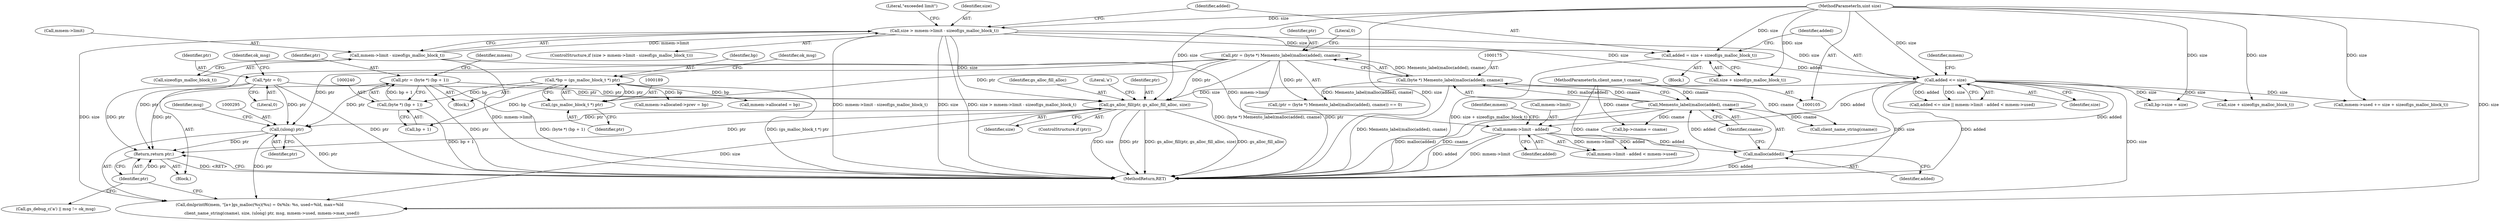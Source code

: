 digraph "0_moodle_0c0b0859ae1aba64861599f0e7f74f143f305932@pointer" {
"1000304" [label="(Return,return ptr;)"];
"1000305" [label="(Identifier,ptr)"];
"1000294" [label="(Call,(ulong) ptr)"];
"1000237" [label="(Call,ptr = (byte *) (bp + 1))"];
"1000239" [label="(Call,(byte *) (bp + 1))"];
"1000186" [label="(Call,*bp = (gs_malloc_block_t *) ptr)"];
"1000188" [label="(Call,(gs_malloc_block_t *) ptr)"];
"1000172" [label="(Call,ptr = (byte *) Memento_label(malloc(added), cname))"];
"1000174" [label="(Call,(byte *) Memento_label(malloc(added), cname))"];
"1000176" [label="(Call,Memento_label(malloc(added), cname))"];
"1000177" [label="(Call,malloc(added))"];
"1000155" [label="(Call,added <= size)"];
"1000147" [label="(Call,added = size + sizeof(gs_malloc_block_t))"];
"1000133" [label="(Call,size > mmem->limit - sizeof(gs_malloc_block_t))"];
"1000107" [label="(MethodParameterIn,uint size)"];
"1000135" [label="(Call,mmem->limit - sizeof(gs_malloc_block_t))"];
"1000159" [label="(Call,mmem->limit - added)"];
"1000108" [label="(MethodParameterIn,client_name_t cname)"];
"1000117" [label="(Call,*ptr = 0)"];
"1000277" [label="(Call,gs_alloc_fill(ptr, gs_alloc_fill_alloc, size))"];
"1000227" [label="(Call,bp->cname = cname)"];
"1000173" [label="(Identifier,ptr)"];
"1000294" [label="(Call,(ulong) ptr)"];
"1000190" [label="(Identifier,ptr)"];
"1000288" [label="(Call,dmlprintf6(mem, \"[a+]gs_malloc(%s)(%u) = 0x%lx: %s, used=%ld, max=%ld\n\",\n                   client_name_string(cname), size, (ulong) ptr, msg, mmem->used, mmem->max_used))"];
"1000161" [label="(Identifier,mmem)"];
"1000177" [label="(Call,malloc(added))"];
"1000241" [label="(Call,bp + 1)"];
"1000133" [label="(Call,size > mmem->limit - sizeof(gs_malloc_block_t))"];
"1000143" [label="(Literal,\"exceeded limit\")"];
"1000192" [label="(Identifier,ok_msg)"];
"1000239" [label="(Call,(byte *) (bp + 1))"];
"1000156" [label="(Identifier,added)"];
"1000275" [label="(ControlStructure,if (ptr))"];
"1000280" [label="(Identifier,size)"];
"1000279" [label="(Identifier,gs_alloc_fill_alloc)"];
"1000291" [label="(Call,client_name_string(cname))"];
"1000277" [label="(Call,gs_alloc_fill(ptr, gs_alloc_fill_alloc, size))"];
"1000186" [label="(Call,*bp = (gs_malloc_block_t *) ptr)"];
"1000184" [label="(Block,)"];
"1000134" [label="(Identifier,size)"];
"1000118" [label="(Identifier,ptr)"];
"1000296" [label="(Identifier,ptr)"];
"1000155" [label="(Call,added <= size)"];
"1000119" [label="(Literal,0)"];
"1000174" [label="(Call,(byte *) Memento_label(malloc(added), cname))"];
"1000159" [label="(Call,mmem->limit - added)"];
"1000187" [label="(Identifier,bp)"];
"1000171" [label="(Call,(ptr = (byte *) Memento_label(malloc(added), cname)) == 0)"];
"1000145" [label="(Block,)"];
"1000157" [label="(Identifier,size)"];
"1000108" [label="(MethodParameterIn,client_name_t cname)"];
"1000197" [label="(Call,mmem->allocated->prev = bp)"];
"1000178" [label="(Identifier,added)"];
"1000248" [label="(Call,size + sizeof(gs_malloc_block_t))"];
"1000117" [label="(Call,*ptr = 0)"];
"1000244" [label="(Call,mmem->used += size + sizeof(gs_malloc_block_t))"];
"1000176" [label="(Call,Memento_label(malloc(added), cname))"];
"1000107" [label="(MethodParameterIn,uint size)"];
"1000135" [label="(Call,mmem->limit - sizeof(gs_malloc_block_t))"];
"1000306" [label="(MethodReturn,RET)"];
"1000139" [label="(Call,sizeof(gs_malloc_block_t))"];
"1000284" [label="(Literal,'a')"];
"1000282" [label="(Call,gs_debug_c('a') || msg != ok_msg)"];
"1000237" [label="(Call,ptr = (byte *) (bp + 1))"];
"1000158" [label="(Call,mmem->limit - added < mmem->used)"];
"1000148" [label="(Identifier,added)"];
"1000180" [label="(Literal,0)"];
"1000149" [label="(Call,size + sizeof(gs_malloc_block_t))"];
"1000297" [label="(Identifier,msg)"];
"1000238" [label="(Identifier,ptr)"];
"1000163" [label="(Identifier,added)"];
"1000109" [label="(Block,)"];
"1000132" [label="(ControlStructure,if (size > mmem->limit - sizeof(gs_malloc_block_t)))"];
"1000232" [label="(Call,mmem->allocated = bp)"];
"1000304" [label="(Return,return ptr;)"];
"1000154" [label="(Call,added <= size || mmem->limit - added < mmem->used)"];
"1000122" [label="(Identifier,ok_msg)"];
"1000305" [label="(Identifier,ptr)"];
"1000172" [label="(Call,ptr = (byte *) Memento_label(malloc(added), cname))"];
"1000188" [label="(Call,(gs_malloc_block_t *) ptr)"];
"1000246" [label="(Identifier,mmem)"];
"1000179" [label="(Identifier,cname)"];
"1000147" [label="(Call,added = size + sizeof(gs_malloc_block_t))"];
"1000216" [label="(Call,bp->size = size)"];
"1000160" [label="(Call,mmem->limit)"];
"1000278" [label="(Identifier,ptr)"];
"1000165" [label="(Identifier,mmem)"];
"1000136" [label="(Call,mmem->limit)"];
"1000304" -> "1000109"  [label="AST: "];
"1000304" -> "1000305"  [label="CFG: "];
"1000305" -> "1000304"  [label="AST: "];
"1000306" -> "1000304"  [label="CFG: "];
"1000304" -> "1000306"  [label="DDG: <RET>"];
"1000305" -> "1000304"  [label="DDG: ptr"];
"1000294" -> "1000304"  [label="DDG: ptr"];
"1000237" -> "1000304"  [label="DDG: ptr"];
"1000172" -> "1000304"  [label="DDG: ptr"];
"1000117" -> "1000304"  [label="DDG: ptr"];
"1000277" -> "1000304"  [label="DDG: ptr"];
"1000305" -> "1000288"  [label="CFG: "];
"1000305" -> "1000282"  [label="CFG: "];
"1000294" -> "1000288"  [label="AST: "];
"1000294" -> "1000296"  [label="CFG: "];
"1000295" -> "1000294"  [label="AST: "];
"1000296" -> "1000294"  [label="AST: "];
"1000297" -> "1000294"  [label="CFG: "];
"1000294" -> "1000306"  [label="DDG: ptr"];
"1000294" -> "1000288"  [label="DDG: ptr"];
"1000237" -> "1000294"  [label="DDG: ptr"];
"1000172" -> "1000294"  [label="DDG: ptr"];
"1000117" -> "1000294"  [label="DDG: ptr"];
"1000277" -> "1000294"  [label="DDG: ptr"];
"1000237" -> "1000184"  [label="AST: "];
"1000237" -> "1000239"  [label="CFG: "];
"1000238" -> "1000237"  [label="AST: "];
"1000239" -> "1000237"  [label="AST: "];
"1000246" -> "1000237"  [label="CFG: "];
"1000237" -> "1000306"  [label="DDG: (byte *) (bp + 1)"];
"1000237" -> "1000306"  [label="DDG: ptr"];
"1000239" -> "1000237"  [label="DDG: bp + 1"];
"1000237" -> "1000277"  [label="DDG: ptr"];
"1000239" -> "1000241"  [label="CFG: "];
"1000240" -> "1000239"  [label="AST: "];
"1000241" -> "1000239"  [label="AST: "];
"1000239" -> "1000306"  [label="DDG: bp + 1"];
"1000186" -> "1000239"  [label="DDG: bp"];
"1000186" -> "1000184"  [label="AST: "];
"1000186" -> "1000188"  [label="CFG: "];
"1000187" -> "1000186"  [label="AST: "];
"1000188" -> "1000186"  [label="AST: "];
"1000192" -> "1000186"  [label="CFG: "];
"1000186" -> "1000306"  [label="DDG: (gs_malloc_block_t *) ptr"];
"1000188" -> "1000186"  [label="DDG: ptr"];
"1000186" -> "1000197"  [label="DDG: bp"];
"1000186" -> "1000232"  [label="DDG: bp"];
"1000186" -> "1000241"  [label="DDG: bp"];
"1000188" -> "1000190"  [label="CFG: "];
"1000189" -> "1000188"  [label="AST: "];
"1000190" -> "1000188"  [label="AST: "];
"1000172" -> "1000188"  [label="DDG: ptr"];
"1000172" -> "1000171"  [label="AST: "];
"1000172" -> "1000174"  [label="CFG: "];
"1000173" -> "1000172"  [label="AST: "];
"1000174" -> "1000172"  [label="AST: "];
"1000180" -> "1000172"  [label="CFG: "];
"1000172" -> "1000306"  [label="DDG: ptr"];
"1000172" -> "1000306"  [label="DDG: (byte *) Memento_label(malloc(added), cname)"];
"1000172" -> "1000171"  [label="DDG: ptr"];
"1000174" -> "1000172"  [label="DDG: Memento_label(malloc(added), cname)"];
"1000172" -> "1000277"  [label="DDG: ptr"];
"1000174" -> "1000176"  [label="CFG: "];
"1000175" -> "1000174"  [label="AST: "];
"1000176" -> "1000174"  [label="AST: "];
"1000174" -> "1000306"  [label="DDG: Memento_label(malloc(added), cname)"];
"1000174" -> "1000171"  [label="DDG: Memento_label(malloc(added), cname)"];
"1000176" -> "1000174"  [label="DDG: malloc(added)"];
"1000176" -> "1000174"  [label="DDG: cname"];
"1000176" -> "1000179"  [label="CFG: "];
"1000177" -> "1000176"  [label="AST: "];
"1000179" -> "1000176"  [label="AST: "];
"1000176" -> "1000306"  [label="DDG: cname"];
"1000176" -> "1000306"  [label="DDG: malloc(added)"];
"1000177" -> "1000176"  [label="DDG: added"];
"1000108" -> "1000176"  [label="DDG: cname"];
"1000176" -> "1000227"  [label="DDG: cname"];
"1000176" -> "1000291"  [label="DDG: cname"];
"1000177" -> "1000178"  [label="CFG: "];
"1000178" -> "1000177"  [label="AST: "];
"1000179" -> "1000177"  [label="CFG: "];
"1000177" -> "1000306"  [label="DDG: added"];
"1000155" -> "1000177"  [label="DDG: added"];
"1000159" -> "1000177"  [label="DDG: added"];
"1000155" -> "1000154"  [label="AST: "];
"1000155" -> "1000157"  [label="CFG: "];
"1000156" -> "1000155"  [label="AST: "];
"1000157" -> "1000155"  [label="AST: "];
"1000161" -> "1000155"  [label="CFG: "];
"1000154" -> "1000155"  [label="CFG: "];
"1000155" -> "1000306"  [label="DDG: size"];
"1000155" -> "1000306"  [label="DDG: added"];
"1000155" -> "1000154"  [label="DDG: added"];
"1000155" -> "1000154"  [label="DDG: size"];
"1000147" -> "1000155"  [label="DDG: added"];
"1000107" -> "1000155"  [label="DDG: size"];
"1000133" -> "1000155"  [label="DDG: size"];
"1000155" -> "1000159"  [label="DDG: added"];
"1000155" -> "1000216"  [label="DDG: size"];
"1000155" -> "1000244"  [label="DDG: size"];
"1000155" -> "1000248"  [label="DDG: size"];
"1000155" -> "1000277"  [label="DDG: size"];
"1000155" -> "1000288"  [label="DDG: size"];
"1000147" -> "1000145"  [label="AST: "];
"1000147" -> "1000149"  [label="CFG: "];
"1000148" -> "1000147"  [label="AST: "];
"1000149" -> "1000147"  [label="AST: "];
"1000156" -> "1000147"  [label="CFG: "];
"1000147" -> "1000306"  [label="DDG: size + sizeof(gs_malloc_block_t)"];
"1000133" -> "1000147"  [label="DDG: size"];
"1000107" -> "1000147"  [label="DDG: size"];
"1000133" -> "1000132"  [label="AST: "];
"1000133" -> "1000135"  [label="CFG: "];
"1000134" -> "1000133"  [label="AST: "];
"1000135" -> "1000133"  [label="AST: "];
"1000143" -> "1000133"  [label="CFG: "];
"1000148" -> "1000133"  [label="CFG: "];
"1000133" -> "1000306"  [label="DDG: size"];
"1000133" -> "1000306"  [label="DDG: size > mmem->limit - sizeof(gs_malloc_block_t)"];
"1000133" -> "1000306"  [label="DDG: mmem->limit - sizeof(gs_malloc_block_t)"];
"1000107" -> "1000133"  [label="DDG: size"];
"1000135" -> "1000133"  [label="DDG: mmem->limit"];
"1000133" -> "1000149"  [label="DDG: size"];
"1000133" -> "1000277"  [label="DDG: size"];
"1000133" -> "1000288"  [label="DDG: size"];
"1000107" -> "1000105"  [label="AST: "];
"1000107" -> "1000306"  [label="DDG: size"];
"1000107" -> "1000149"  [label="DDG: size"];
"1000107" -> "1000216"  [label="DDG: size"];
"1000107" -> "1000244"  [label="DDG: size"];
"1000107" -> "1000248"  [label="DDG: size"];
"1000107" -> "1000277"  [label="DDG: size"];
"1000107" -> "1000288"  [label="DDG: size"];
"1000135" -> "1000139"  [label="CFG: "];
"1000136" -> "1000135"  [label="AST: "];
"1000139" -> "1000135"  [label="AST: "];
"1000135" -> "1000306"  [label="DDG: mmem->limit"];
"1000135" -> "1000159"  [label="DDG: mmem->limit"];
"1000159" -> "1000158"  [label="AST: "];
"1000159" -> "1000163"  [label="CFG: "];
"1000160" -> "1000159"  [label="AST: "];
"1000163" -> "1000159"  [label="AST: "];
"1000165" -> "1000159"  [label="CFG: "];
"1000159" -> "1000306"  [label="DDG: mmem->limit"];
"1000159" -> "1000306"  [label="DDG: added"];
"1000159" -> "1000158"  [label="DDG: mmem->limit"];
"1000159" -> "1000158"  [label="DDG: added"];
"1000108" -> "1000105"  [label="AST: "];
"1000108" -> "1000306"  [label="DDG: cname"];
"1000108" -> "1000227"  [label="DDG: cname"];
"1000108" -> "1000291"  [label="DDG: cname"];
"1000117" -> "1000109"  [label="AST: "];
"1000117" -> "1000119"  [label="CFG: "];
"1000118" -> "1000117"  [label="AST: "];
"1000119" -> "1000117"  [label="AST: "];
"1000122" -> "1000117"  [label="CFG: "];
"1000117" -> "1000306"  [label="DDG: ptr"];
"1000117" -> "1000277"  [label="DDG: ptr"];
"1000277" -> "1000275"  [label="AST: "];
"1000277" -> "1000280"  [label="CFG: "];
"1000278" -> "1000277"  [label="AST: "];
"1000279" -> "1000277"  [label="AST: "];
"1000280" -> "1000277"  [label="AST: "];
"1000284" -> "1000277"  [label="CFG: "];
"1000277" -> "1000306"  [label="DDG: size"];
"1000277" -> "1000306"  [label="DDG: ptr"];
"1000277" -> "1000306"  [label="DDG: gs_alloc_fill(ptr, gs_alloc_fill_alloc, size)"];
"1000277" -> "1000306"  [label="DDG: gs_alloc_fill_alloc"];
"1000277" -> "1000288"  [label="DDG: size"];
}
